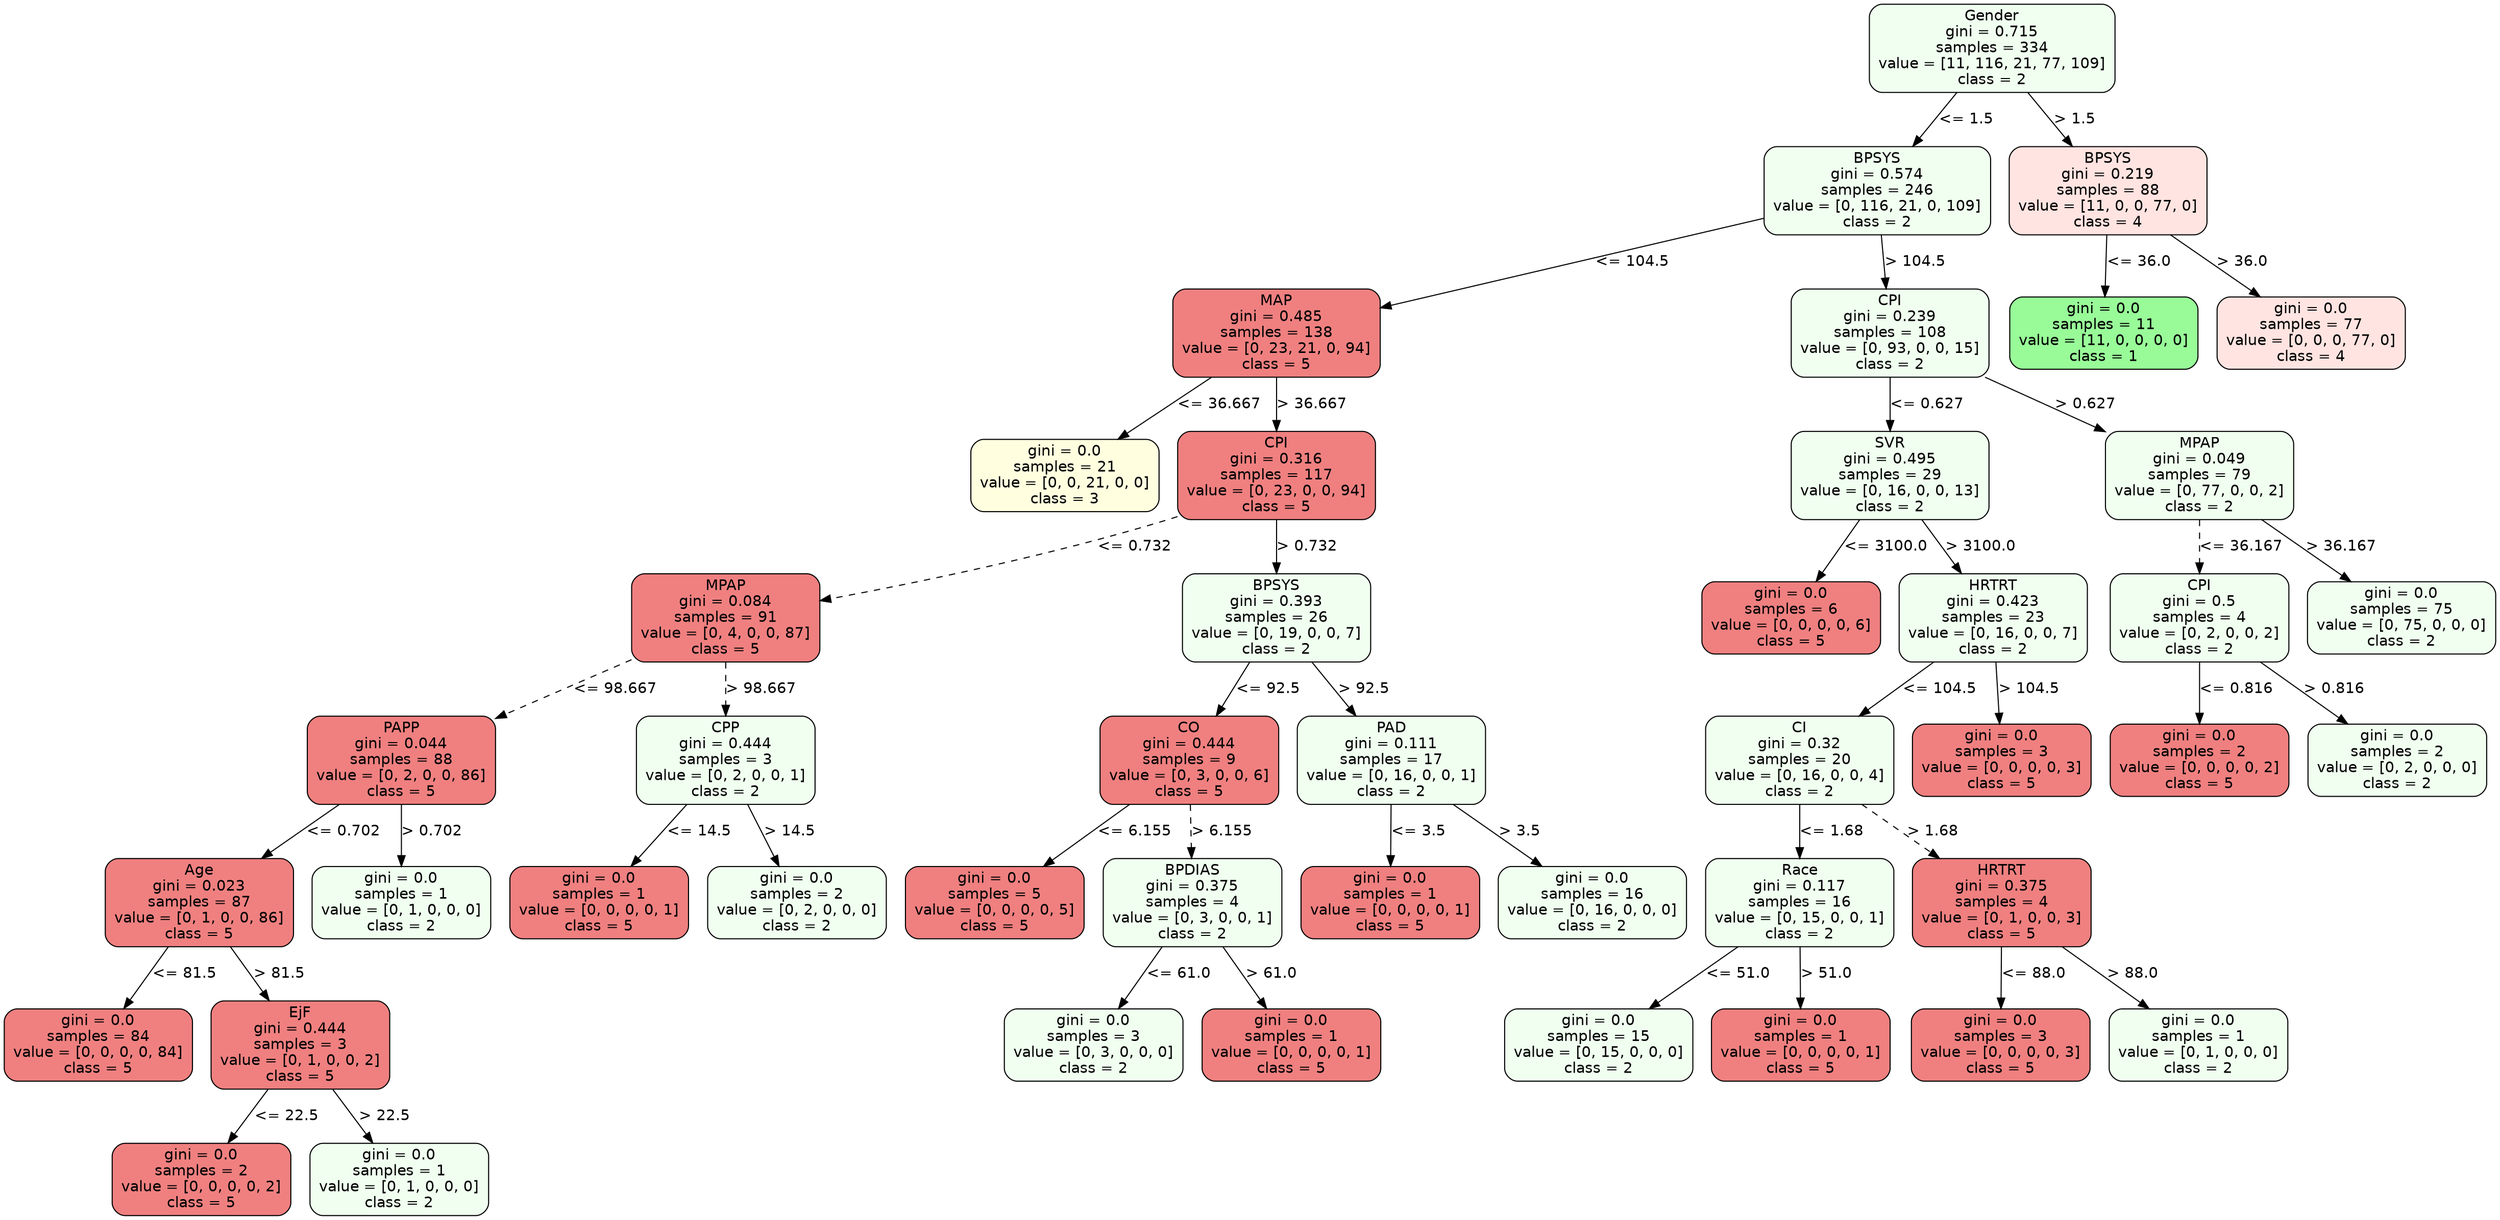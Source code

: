 strict digraph Tree {
	graph [bb="0,0,2343,1140"];
	node [color=black,
		fontname=helvetica,
		label="\N",
		shape=box,
		style="filled, rounded"
	];
	edge [fontname=helvetica];
	0	 [fillcolor=honeydew,
		height=1.1528,
		label="Gender\ngini = 0.715\nsamples = 334\nvalue = [11, 116, 21, 77, 109]\nclass = 2",
		pos="1869.5,1098.5",
		width=3.2083];
	1	 [fillcolor=honeydew,
		height=1.1528,
		label="BPSYS\ngini = 0.574\nsamples = 246\nvalue = [0, 116, 21, 0, 109]\nclass = 2",
		pos="1761.5,964.5",
		width=2.9583];
	0 -> 1	 [label="<= 1.5",
		labelangle=45,
		labeldistance=2.5,
		lp="1845.5,1031.5",
		op="<=",
		param=1.5,
		pos="e,1795.1,1006.1 1835.9,1056.8 1825.1,1043.3 1812.9,1028.3 1801.6,1014.2",
		style=solid];
	42	 [fillcolor=mistyrose,
		height=1.1528,
		label="BPSYS\ngini = 0.219\nsamples = 88\nvalue = [11, 0, 0, 77, 0]\nclass = 4",
		pos="1978.5,964.5",
		width=2.5833];
	0 -> 42	 [label="> 1.5",
		labelangle=-45,
		labeldistance=2.5,
		lp="1947.5,1031.5",
		op=">",
		param=1.5,
		pos="e,1944.6,1006.1 1903.4,1056.8 1914.4,1043.3 1926.6,1028.3 1938,1014.2",
		style=solid];
	2	 [fillcolor=lightcoral,
		height=1.1528,
		label="MAP\ngini = 0.485\nsamples = 138\nvalue = [0, 23, 21, 0, 94]\nclass = 5",
		pos="1196.5,830.5",
		width=2.7083];
	1 -> 2	 [label="<= 104.5",
		lp="1531.5,897.5",
		op="<=",
		param=104.5,
		pos="e,1294.2,853.66 1654.9,939.22 1554.5,915.4 1404.8,879.9 1304,856.01",
		style=solid];
	25	 [fillcolor=honeydew,
		height=1.1528,
		label="CPI\ngini = 0.239\nsamples = 108\nvalue = [0, 93, 0, 0, 15]\nclass = 2",
		pos="1773.5,830.5",
		width=2.5833];
	1 -> 25	 [label="> 104.5",
		lp="1797.5,897.5",
		op=">",
		param=104.5,
		pos="e,1769.8,872.14 1765.2,922.84 1766.4,909.98 1767.7,895.66 1768.9,882.21",
		style=solid];
	3	 [fillcolor=lightyellow,
		height=0.94444,
		label="gini = 0.0\nsamples = 21\nvalue = [0, 0, 21, 0, 0]\nclass = 3",
		pos="997.5,696.5",
		width=2.4583];
	2 -> 3	 [label="<= 36.667",
		lp="1143,763.5",
		op="<=",
		param=36.667,
		pos="e,1048,730.5 1134.6,788.84 1109.7,772.07 1081.1,752.82 1056.5,736.24",
		style=solid];
	4	 [fillcolor=lightcoral,
		height=1.1528,
		label="CPI\ngini = 0.316\nsamples = 117\nvalue = [0, 23, 0, 0, 94]\nclass = 5",
		pos="1196.5,696.5",
		width=2.5833];
	2 -> 4	 [label="> 36.667",
		lp="1230,763.5",
		op=">",
		param=36.667,
		pos="e,1196.5,738.14 1196.5,788.84 1196.5,775.98 1196.5,761.66 1196.5,748.21",
		style=solid];
	5	 [fillcolor=lightcoral,
		height=1.1528,
		label="MPAP\ngini = 0.084\nsamples = 91\nvalue = [0, 4, 0, 0, 87]\nclass = 5",
		pos="678.5,562.5",
		width=2.4583];
	4 -> 5	 [label="<= 0.732",
		lp="1063.5,629.5",
		op="<=",
		param=0.732,
		pos="e,767.28,577.77 1103.3,657.87 1100.4,656.87 1097.4,655.91 1094.5,655 987.84,621.7 862.25,595.5 777.19,579.61",
		style=dashed];
	16	 [fillcolor=honeydew,
		height=1.1528,
		label="BPSYS\ngini = 0.393\nsamples = 26\nvalue = [0, 19, 0, 0, 7]\nclass = 2",
		pos="1196.5,562.5",
		width=2.4583];
	4 -> 16	 [label="> 0.732",
		lp="1225.5,629.5",
		op=">",
		param=0.732,
		pos="e,1196.5,604.14 1196.5,654.84 1196.5,641.98 1196.5,627.66 1196.5,614.21",
		style=solid];
	6	 [fillcolor=lightcoral,
		height=1.1528,
		label="PAPP\ngini = 0.044\nsamples = 88\nvalue = [0, 2, 0, 0, 86]\nclass = 5",
		pos="373.5,428.5",
		width=2.4583];
	5 -> 6	 [label="<= 98.667",
		lp="575,495.5",
		op="<=",
		param=98.667,
		pos="e,462.09,467.42 589.87,523.56 552.82,507.28 509.63,488.31 471.63,471.61",
		style=dashed];
	13	 [fillcolor=honeydew,
		height=1.1528,
		label="CPP\ngini = 0.444\nsamples = 3\nvalue = [0, 2, 0, 0, 1]\nclass = 2",
		pos="678.5,428.5",
		width=2.3333];
	5 -> 13	 [label="> 98.667",
		lp="712,495.5",
		op=">",
		param=98.667,
		pos="e,678.5,470.14 678.5,520.84 678.5,507.98 678.5,493.66 678.5,480.21",
		style=dashed];
	7	 [fillcolor=lightcoral,
		height=1.1528,
		label="Age\ngini = 0.023\nsamples = 87\nvalue = [0, 1, 0, 0, 86]\nclass = 5",
		pos="183.5,294.5",
		width=2.4583];
	6 -> 7	 [label="<= 0.702",
		lp="319.5,361.5",
		op="<=",
		param=0.702,
		pos="e,242.54,336.14 314.42,386.84 294.32,372.66 271.69,356.7 250.98,342.09",
		style=solid];
	12	 [fillcolor=honeydew,
		height=0.94444,
		label="gini = 0.0\nsamples = 1\nvalue = [0, 1, 0, 0, 0]\nclass = 2",
		pos="373.5,294.5",
		width=2.3333];
	6 -> 12	 [label="> 0.702",
		lp="402.5,361.5",
		op=">",
		param=0.702,
		pos="e,373.5,328.5 373.5,386.84 373.5,371.6 373.5,354.33 373.5,338.87",
		style=solid];
	8	 [fillcolor=lightcoral,
		height=0.94444,
		label="gini = 0.0\nsamples = 84\nvalue = [0, 0, 0, 0, 84]\nclass = 5",
		pos="88.5,160.5",
		width=2.4583];
	7 -> 8	 [label="<= 81.5",
		lp="170,227.5",
		op="<=",
		param=81.5,
		pos="e,112.61,194.5 153.96,252.84 142.75,237.02 129.97,218.99 118.7,203.09",
		style=solid];
	9	 [fillcolor=lightcoral,
		height=1.1528,
		label="EjF\ngini = 0.444\nsamples = 3\nvalue = [0, 1, 0, 0, 2]\nclass = 5",
		pos="278.5,160.5",
		width=2.3333];
	7 -> 9	 [label="> 81.5",
		lp="259,227.5",
		op=">",
		param=81.5,
		pos="e,248.98,202.14 213.04,252.84 222.51,239.48 233.1,224.54 242.96,210.64",
		style=solid];
	10	 [fillcolor=lightcoral,
		height=0.94444,
		label="gini = 0.0\nsamples = 2\nvalue = [0, 0, 0, 0, 2]\nclass = 5",
		pos="185.5,34",
		width=2.3333];
	9 -> 10	 [label="<= 22.5",
		lp="263,93.5",
		op="<=",
		param=22.5,
		pos="e,210.6,68.142 247.79,118.73 237.8,105.14 226.71,90.052 216.68,76.417",
		style=solid];
	11	 [fillcolor=honeydew,
		height=0.94444,
		label="gini = 0.0\nsamples = 1\nvalue = [0, 1, 0, 0, 0]\nclass = 2",
		pos="371.5,34",
		width=2.3333];
	9 -> 11	 [label="> 22.5",
		lp="356,93.5",
		op=">",
		param=22.5,
		pos="e,346.4,68.142 309.21,118.73 319.2,105.14 330.29,90.052 340.32,76.417",
		style=solid];
	14	 [fillcolor=lightcoral,
		height=0.94444,
		label="gini = 0.0\nsamples = 1\nvalue = [0, 0, 0, 0, 1]\nclass = 5",
		pos="559.5,294.5",
		width=2.3333];
	13 -> 14	 [label="<= 14.5",
		lp="654,361.5",
		op="<=",
		param=14.5,
		pos="e,589.7,328.5 641.5,386.84 627.19,370.73 610.85,352.32 596.54,336.21",
		style=solid];
	15	 [fillcolor=honeydew,
		height=0.94444,
		label="gini = 0.0\nsamples = 2\nvalue = [0, 2, 0, 0, 0]\nclass = 2",
		pos="745.5,294.5",
		width=2.3333];
	13 -> 15	 [label="> 14.5",
		lp="739,361.5",
		op=">",
		param=14.5,
		pos="e,728.5,328.5 699.33,386.84 707.17,371.17 716.09,353.33 723.98,337.53",
		style=solid];
	17	 [fillcolor=lightcoral,
		height=1.1528,
		label="CO\ngini = 0.444\nsamples = 9\nvalue = [0, 3, 0, 0, 6]\nclass = 5",
		pos="1114.5,428.5",
		width=2.3333];
	16 -> 17	 [label="<= 92.5",
		lp="1189,495.5",
		op="<=",
		param=92.5,
		pos="e,1140,470.14 1171,520.84 1162.9,507.6 1153.9,492.82 1145.4,479.03",
		style=solid];
	22	 [fillcolor=honeydew,
		height=1.1528,
		label="PAD\ngini = 0.111\nsamples = 17\nvalue = [0, 16, 0, 0, 1]\nclass = 2",
		pos="1304.5,428.5",
		width=2.4583];
	16 -> 22	 [label="> 92.5",
		lp="1279,495.5",
		op=">",
		param=92.5,
		pos="e,1270.9,470.14 1230.1,520.84 1240.9,507.35 1253.1,492.26 1264.4,478.24",
		style=solid];
	18	 [fillcolor=lightcoral,
		height=0.94444,
		label="gini = 0.0\nsamples = 5\nvalue = [0, 0, 0, 0, 5]\nclass = 5",
		pos="931.5,294.5",
		width=2.3333];
	17 -> 18	 [label="<= 6.155",
		lp="1063.5,361.5",
		op="<=",
		param=6.155,
		pos="e,977.94,328.5 1057.6,386.84 1034.8,370.14 1008.6,350.98 986.07,334.46",
		style=solid];
	19	 [fillcolor=honeydew,
		height=1.1528,
		label="BPDIAS\ngini = 0.375\nsamples = 4\nvalue = [0, 3, 0, 0, 1]\nclass = 2",
		pos="1117.5,294.5",
		width=2.3333];
	17 -> 19	 [label="> 6.155",
		lp="1145.5,361.5",
		op=">",
		param=6.155,
		pos="e,1116.6,336.14 1115.4,386.84 1115.7,373.98 1116,359.66 1116.3,346.21",
		style=dashed];
	20	 [fillcolor=honeydew,
		height=0.94444,
		label="gini = 0.0\nsamples = 3\nvalue = [0, 3, 0, 0, 0]\nclass = 2",
		pos="1024.5,160.5",
		width=2.3333];
	19 -> 20	 [label="<= 61.0",
		lp="1105,227.5",
		op="<=",
		param=61.0,
		pos="e,1048.1,194.5 1088.6,252.84 1077.6,237.02 1065.1,218.99 1054.1,203.09",
		style=solid];
	21	 [fillcolor=lightcoral,
		height=0.94444,
		label="gini = 0.0\nsamples = 1\nvalue = [0, 0, 0, 0, 1]\nclass = 5",
		pos="1210.5,160.5",
		width=2.3333];
	19 -> 21	 [label="> 61.0",
		lp="1192,227.5",
		op=">",
		param=61.0,
		pos="e,1186.9,194.5 1146.4,252.84 1157.4,237.02 1169.9,218.99 1180.9,203.09",
		style=solid];
	23	 [fillcolor=lightcoral,
		height=0.94444,
		label="gini = 0.0\nsamples = 1\nvalue = [0, 0, 0, 0, 1]\nclass = 5",
		pos="1303.5,294.5",
		width=2.3333];
	22 -> 23	 [label="<= 3.5",
		lp="1330.5,361.5",
		op="<=",
		param=3.5,
		pos="e,1303.8,328.5 1304.2,386.84 1304.1,371.6 1303.9,354.33 1303.8,338.87",
		style=solid];
	24	 [fillcolor=honeydew,
		height=0.94444,
		label="gini = 0.0\nsamples = 16\nvalue = [0, 16, 0, 0, 0]\nclass = 2",
		pos="1493.5,294.5",
		width=2.4583];
	22 -> 24	 [label="> 3.5",
		lp="1425.5,361.5",
		op=">",
		param=3.5,
		pos="e,1445.5,328.5 1363.3,386.84 1386.8,370.14 1413.8,350.98 1437.1,334.46",
		style=solid];
	26	 [fillcolor=honeydew,
		height=1.1528,
		label="SVR\ngini = 0.495\nsamples = 29\nvalue = [0, 16, 0, 0, 13]\nclass = 2",
		pos="1773.5,696.5",
		width=2.5833];
	25 -> 26	 [label="<= 0.627",
		lp="1808.5,763.5",
		op="<=",
		param=0.627,
		pos="e,1773.5,738.14 1773.5,788.84 1773.5,775.98 1773.5,761.66 1773.5,748.21",
		style=solid];
	37	 [fillcolor=honeydew,
		height=1.1528,
		label="MPAP\ngini = 0.049\nsamples = 79\nvalue = [0, 77, 0, 0, 2]\nclass = 2",
		pos="2064.5,696.5",
		width=2.4583];
	25 -> 37	 [label="> 0.627",
		lp="1957.5,763.5",
		op=">",
		param=0.627,
		pos="e,1975.6,737.45 1864,788.84 1896.5,773.88 1933.2,756.94 1966.3,741.7",
		style=solid];
	27	 [fillcolor=lightcoral,
		height=0.94444,
		label="gini = 0.0\nsamples = 6\nvalue = [0, 0, 0, 0, 6]\nclass = 5",
		pos="1680.5,562.5",
		width=2.3333];
	26 -> 27	 [label="<= 3100.0",
		lp="1770,629.5",
		op="<=",
		param=3100.0,
		pos="e,1704.1,596.5 1744.6,654.84 1733.6,639.02 1721.1,620.99 1710.1,605.09",
		style=solid];
	28	 [fillcolor=honeydew,
		height=1.1528,
		label="HRTRT\ngini = 0.423\nsamples = 23\nvalue = [0, 16, 0, 0, 7]\nclass = 2",
		pos="1870.5,562.5",
		width=2.4583];
	26 -> 28	 [label="> 3100.0",
		lp="1859,629.5",
		op=">",
		param=3100.0,
		pos="e,1840.4,604.14 1803.7,654.84 1813.4,641.35 1824.3,626.26 1834.5,612.24",
		style=solid];
	29	 [fillcolor=honeydew,
		height=1.1528,
		label="CI\ngini = 0.32\nsamples = 20\nvalue = [0, 16, 0, 0, 4]\nclass = 2",
		pos="1688.5,428.5",
		width=2.4583];
	28 -> 29	 [label="<= 104.5",
		lp="1820.5,495.5",
		op="<=",
		param=104.5,
		pos="e,1745.1,470.14 1813.9,520.84 1794.7,506.66 1773,490.7 1753.1,476.09",
		style=solid];
	36	 [fillcolor=lightcoral,
		height=0.94444,
		label="gini = 0.0\nsamples = 3\nvalue = [0, 0, 0, 0, 3]\nclass = 5",
		pos="1878.5,428.5",
		width=2.3333];
	28 -> 36	 [label="> 104.5",
		lp="1904.5,495.5",
		op=">",
		param=104.5,
		pos="e,1876.5,462.5 1873,520.84 1873.9,505.6 1874.9,488.33 1875.9,472.87",
		style=solid];
	30	 [fillcolor=honeydew,
		height=1.1528,
		label="Race\ngini = 0.117\nsamples = 16\nvalue = [0, 15, 0, 0, 1]\nclass = 2",
		pos="1688.5,294.5",
		width=2.4583];
	29 -> 30	 [label="<= 1.68",
		lp="1719,361.5",
		op="<=",
		param=1.68,
		pos="e,1688.5,336.14 1688.5,386.84 1688.5,373.98 1688.5,359.66 1688.5,346.21",
		style=solid];
	33	 [fillcolor=lightcoral,
		height=1.1528,
		label="HRTRT\ngini = 0.375\nsamples = 4\nvalue = [0, 1, 0, 0, 3]\nclass = 5",
		pos="1878.5,294.5",
		width=2.3333];
	29 -> 33	 [label="> 1.68",
		lp="1814,361.5",
		op=">",
		param=1.68,
		pos="e,1819.5,336.14 1747.6,386.84 1767.7,372.66 1790.3,356.7 1811,342.09",
		style=dashed];
	31	 [fillcolor=honeydew,
		height=0.94444,
		label="gini = 0.0\nsamples = 15\nvalue = [0, 15, 0, 0, 0]\nclass = 2",
		pos="1499.5,160.5",
		width=2.4583];
	30 -> 31	 [label="<= 51.0",
		lp="1631,227.5",
		op="<=",
		param=51.0,
		pos="e,1547.5,194.5 1629.7,252.84 1606.2,236.14 1579.2,216.98 1555.9,200.46",
		style=solid];
	32	 [fillcolor=lightcoral,
		height=0.94444,
		label="gini = 0.0\nsamples = 1\nvalue = [0, 0, 0, 0, 1]\nclass = 5",
		pos="1689.5,160.5",
		width=2.3333];
	30 -> 32	 [label="> 51.0",
		lp="1714,227.5",
		op=">",
		param=51.0,
		pos="e,1689.2,194.5 1688.8,252.84 1688.9,237.6 1689.1,220.33 1689.2,204.87",
		style=solid];
	34	 [fillcolor=lightcoral,
		height=0.94444,
		label="gini = 0.0\nsamples = 3\nvalue = [0, 0, 0, 0, 3]\nclass = 5",
		pos="1877.5,160.5",
		width=2.3333];
	33 -> 34	 [label="<= 88.0",
		lp="1909,227.5",
		op="<=",
		param=88.0,
		pos="e,1877.8,194.5 1878.2,252.84 1878.1,237.6 1877.9,220.33 1877.8,204.87",
		style=solid];
	35	 [fillcolor=honeydew,
		height=0.94444,
		label="gini = 0.0\nsamples = 1\nvalue = [0, 1, 0, 0, 0]\nclass = 2",
		pos="2063.5,160.5",
		width=2.3333];
	33 -> 35	 [label="> 88.0",
		lp="2002,227.5",
		op=">",
		param=88.0,
		pos="e,2016.6,194.5 1936,252.84 1959.1,236.14 1985.5,216.98 2008.3,200.46",
		style=solid];
	38	 [fillcolor=honeydew,
		height=1.1528,
		label="CPI\ngini = 0.5\nsamples = 4\nvalue = [0, 2, 0, 0, 2]\nclass = 2",
		pos="2064.5,562.5",
		width=2.3333];
	37 -> 38	 [label="<= 36.167",
		lp="2104,629.5",
		op="<=",
		param=36.167,
		pos="e,2064.5,604.14 2064.5,654.84 2064.5,641.98 2064.5,627.66 2064.5,614.21",
		style=dashed];
	41	 [fillcolor=honeydew,
		height=0.94444,
		label="gini = 0.0\nsamples = 75\nvalue = [0, 75, 0, 0, 0]\nclass = 2",
		pos="2254.5,562.5",
		width=2.4583];
	37 -> 41	 [label="> 36.167",
		lp="2198,629.5",
		op=">",
		param=36.167,
		pos="e,2206.3,596.5 2123.6,654.84 2147.2,638.14 2174.4,618.98 2197.8,602.46",
		style=solid];
	39	 [fillcolor=lightcoral,
		height=0.94444,
		label="gini = 0.0\nsamples = 2\nvalue = [0, 0, 0, 0, 2]\nclass = 5",
		pos="2064.5,428.5",
		width=2.3333];
	38 -> 39	 [label="<= 0.816",
		lp="2099.5,495.5",
		op="<=",
		param=0.816,
		pos="e,2064.5,462.5 2064.5,520.84 2064.5,505.6 2064.5,488.33 2064.5,472.87",
		style=solid];
	40	 [fillcolor=honeydew,
		height=0.94444,
		label="gini = 0.0\nsamples = 2\nvalue = [0, 2, 0, 0, 0]\nclass = 2",
		pos="2250.5,428.5",
		width=2.3333];
	38 -> 40	 [label="> 0.816",
		lp="2191.5,495.5",
		op=">",
		param=0.816,
		pos="e,2203.3,462.5 2122.3,520.84 2145.5,504.14 2172.1,484.98 2195,468.46",
		style=solid];
	43	 [fillcolor=palegreen,
		height=0.94444,
		label="gini = 0.0\nsamples = 11\nvalue = [11, 0, 0, 0, 0]\nclass = 1",
		pos="1974.5,830.5",
		width=2.4583];
	42 -> 43	 [label="<= 36.0",
		lp="2008,897.5",
		op="<=",
		param=36.0,
		pos="e,1975.5,864.5 1977.3,922.84 1976.8,907.6 1976.3,890.33 1975.8,874.87",
		style=solid];
	44	 [fillcolor=mistyrose,
		height=0.94444,
		label="gini = 0.0\nsamples = 77\nvalue = [0, 0, 0, 77, 0]\nclass = 4",
		pos="2169.5,830.5",
		width=2.4583];
	42 -> 44	 [label="> 36.0",
		lp="2105,897.5",
		op=">",
		param=36.0,
		pos="e,2121,864.5 2037.9,922.84 2061.7,906.14 2089,886.98 2112.5,870.46",
		style=solid];
}

